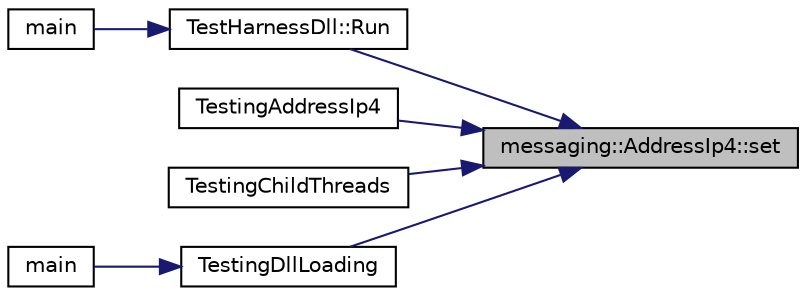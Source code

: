 digraph "messaging::AddressIp4::set"
{
 // LATEX_PDF_SIZE
  edge [fontname="Helvetica",fontsize="10",labelfontname="Helvetica",labelfontsize="10"];
  node [fontname="Helvetica",fontsize="10",shape=record];
  rankdir="RL";
  Node1 [label="messaging::AddressIp4::set",height=0.2,width=0.4,color="black", fillcolor="grey75", style="filled", fontcolor="black",tooltip="This method will set the address"];
  Node1 -> Node2 [dir="back",color="midnightblue",fontsize="10",style="solid"];
  Node2 [label="TestHarnessDll::Run",height=0.2,width=0.4,color="black", fillcolor="white", style="filled",URL="$class_test_harness_dll.html#a77cef9b50f8aafae64650bbd0f228323",tooltip="This method is the one that runs everything."];
  Node2 -> Node3 [dir="back",color="midnightblue",fontsize="10",style="solid"];
  Node3 [label="main",height=0.2,width=0.4,color="black", fillcolor="white", style="filled",URL="$_c_s_e687___test_harness_8cpp.html#ae66f6b31b5ad750f1fe042a706a4e3d4",tooltip="This is the main function that start the whole program. There are no arguments at this time,..."];
  Node1 -> Node4 [dir="back",color="midnightblue",fontsize="10",style="solid"];
  Node4 [label="TestingAddressIp4",height=0.2,width=0.4,color="black", fillcolor="white", style="filled",URL="$_c_s_e687___test_harness___o_r_i_g___b_a_c_k_u_p_8cpp.html#ab28705051562a646b3a1820955cc1349",tooltip=" "];
  Node1 -> Node5 [dir="back",color="midnightblue",fontsize="10",style="solid"];
  Node5 [label="TestingChildThreads",height=0.2,width=0.4,color="black", fillcolor="white", style="filled",URL="$_c_s_e687___test_harness___o_r_i_g___b_a_c_k_u_p_8cpp.html#a91539862d89171fdca0918d2153c0fe4",tooltip="This is the best method, I mean function in the world."];
  Node1 -> Node6 [dir="back",color="midnightblue",fontsize="10",style="solid"];
  Node6 [label="TestingDllLoading",height=0.2,width=0.4,color="black", fillcolor="white", style="filled",URL="$_c_s_e687___test_harness___o_r_i_g___b_a_c_k_u_p_8cpp.html#a63c85ed062d2631fe9a74d098c11256a",tooltip=" "];
  Node6 -> Node7 [dir="back",color="midnightblue",fontsize="10",style="solid"];
  Node7 [label="main",height=0.2,width=0.4,color="black", fillcolor="white", style="filled",URL="$_c_s_e687___test_harness___o_r_i_g___b_a_c_k_u_p_8cpp.html#ae66f6b31b5ad750f1fe042a706a4e3d4",tooltip=" "];
}
